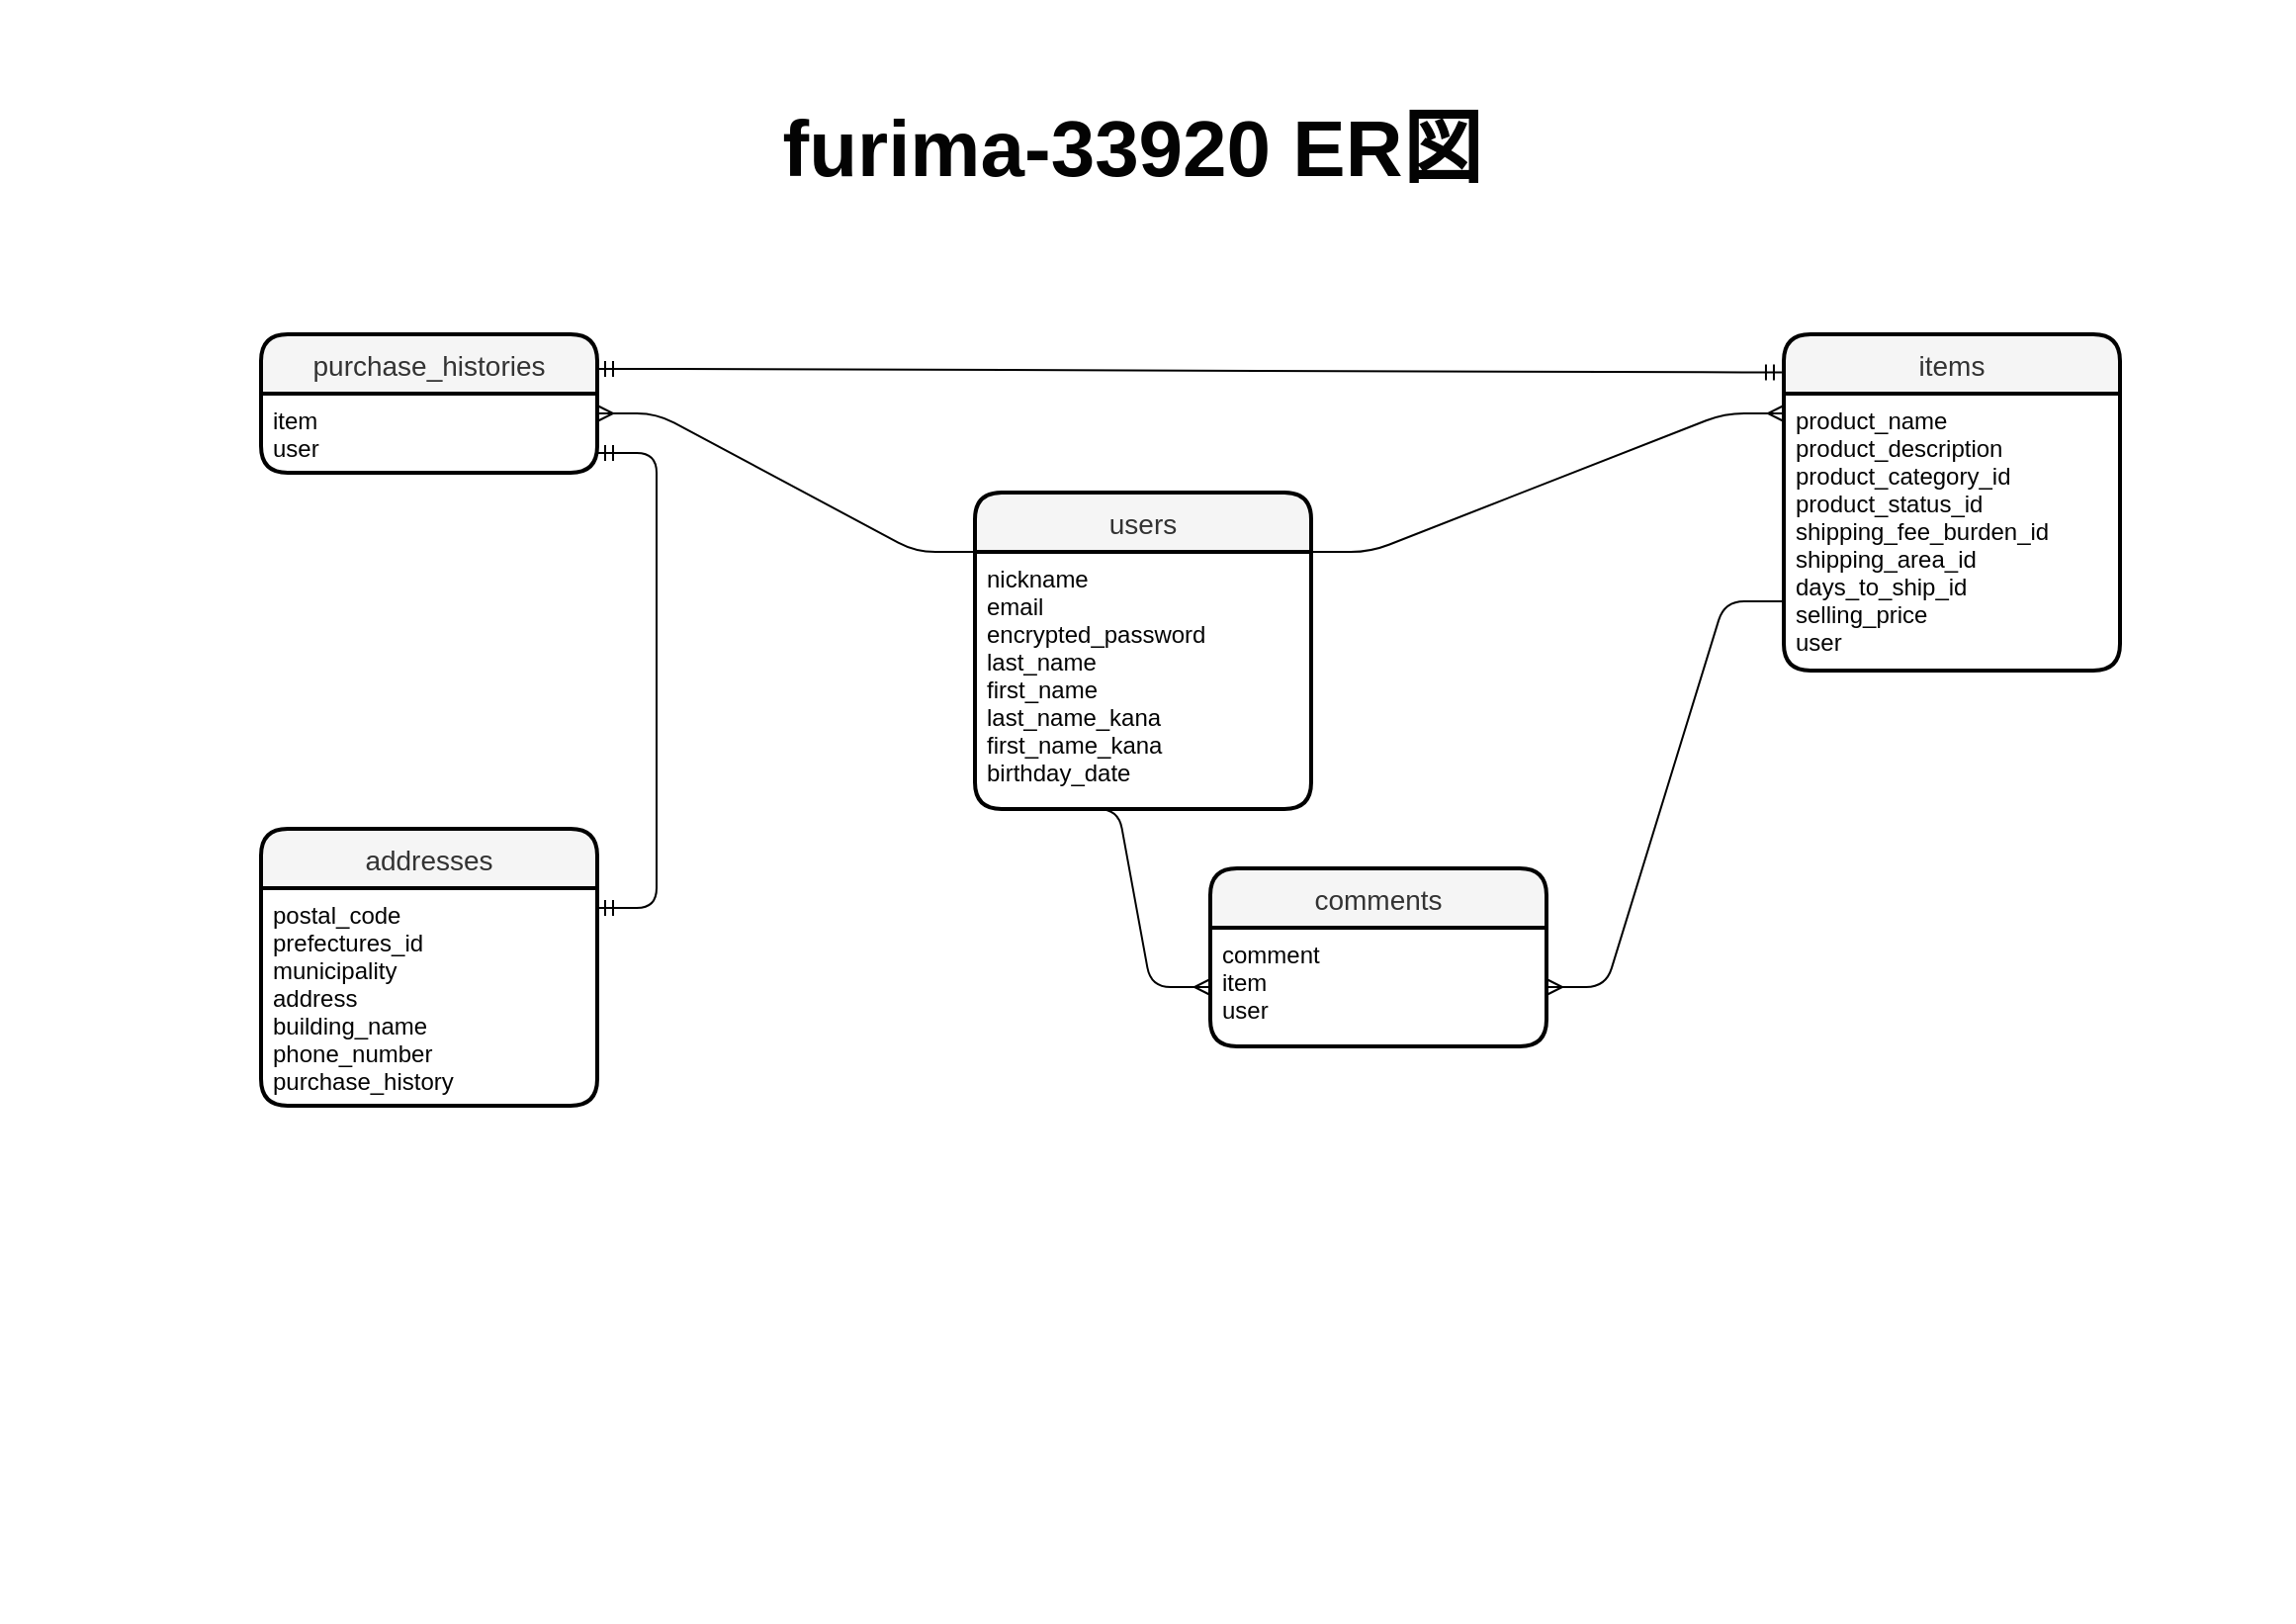 <mxfile version="14.2.4" type="embed">
    <diagram id="-jUfgriWO1rKX73whtXs" name="ページ1">
        <mxGraphModel dx="1868" dy="614" grid="1" gridSize="10" guides="1" tooltips="1" connect="1" arrows="1" fold="1" page="1" pageScale="1" pageWidth="1169" pageHeight="827" background="#FFFFFF" math="0" shadow="0">
            <root>
                <mxCell id="0"/>
                <mxCell id="1" parent="0"/>
                <mxCell id="42" value="" style="shape=ext;double=1;rounded=0;whiteSpace=wrap;html=1;labelBackgroundColor=none;fontColor=#333333;strokeColor=none;fillColor=#FFFFFF;" parent="1" vertex="1">
                    <mxGeometry x="-1162" y="1" width="1160" height="820" as="geometry"/>
                </mxCell>
                <mxCell id="40" value="items" style="swimlane;childLayout=stackLayout;horizontal=1;startSize=30;horizontalStack=0;rounded=1;fontSize=14;fontStyle=0;strokeWidth=2;resizeParent=0;resizeLast=1;shadow=0;dashed=0;align=center;labelBackgroundColor=none;fillColor=#f5f5f5;fontColor=#333333;strokeColor=#000000;" parent="1" vertex="1">
                    <mxGeometry x="-260" y="170" width="170" height="170" as="geometry"/>
                </mxCell>
                <mxCell id="41" value="product_name&#10;product_description&#10;product_category_id&#10;product_status_id&#10;shipping_fee_burden_id&#10;shipping_area_id&#10;days_to_ship_id&#10;selling_price&#10;user" style="align=left;strokeColor=none;fillColor=none;spacingLeft=4;fontSize=12;verticalAlign=top;resizable=0;rotatable=0;part=1;fontColor=#030303;" parent="40" vertex="1">
                    <mxGeometry y="30" width="170" height="140" as="geometry"/>
                </mxCell>
                <mxCell id="43" value="&lt;font size=&quot;1&quot;&gt;&lt;b style=&quot;font-size: 40px&quot;&gt;furima-33920 ER図&lt;/b&gt;&lt;/font&gt;" style="text;html=1;strokeColor=none;fillColor=none;align=center;verticalAlign=middle;whiteSpace=wrap;rounded=0;labelBackgroundColor=none;fontColor=#030303;" parent="1" vertex="1">
                    <mxGeometry x="-782" y="30" width="385" height="90" as="geometry"/>
                </mxCell>
                <mxCell id="46" value="comments" style="swimlane;childLayout=stackLayout;horizontal=1;startSize=30;horizontalStack=0;rounded=1;fontSize=14;fontStyle=0;strokeWidth=2;resizeParent=0;resizeLast=1;shadow=0;dashed=0;align=center;labelBackgroundColor=none;fillColor=#f5f5f5;fontColor=#333333;strokeColor=#000000;" parent="1" vertex="1">
                    <mxGeometry x="-550" y="440" width="170" height="90" as="geometry"/>
                </mxCell>
                <mxCell id="47" value="comment&#10;item&#10;user" style="align=left;strokeColor=none;fillColor=none;spacingLeft=4;fontSize=12;verticalAlign=top;resizable=0;rotatable=0;part=1;fontColor=#030303;" parent="46" vertex="1">
                    <mxGeometry y="30" width="170" height="60" as="geometry"/>
                </mxCell>
                <mxCell id="48" value="purchase_histories" style="swimlane;childLayout=stackLayout;horizontal=1;startSize=30;horizontalStack=0;rounded=1;fontSize=14;fontStyle=0;strokeWidth=2;resizeParent=0;resizeLast=1;shadow=0;dashed=0;align=center;labelBackgroundColor=none;fillColor=#f5f5f5;fontColor=#333333;strokeColor=#000000;" parent="1" vertex="1">
                    <mxGeometry x="-1030" y="170" width="170" height="70" as="geometry"/>
                </mxCell>
                <mxCell id="49" value="item&#10;user" style="align=left;strokeColor=none;fillColor=none;spacingLeft=4;fontSize=12;verticalAlign=top;resizable=0;rotatable=0;part=1;fontColor=#030303;" parent="48" vertex="1">
                    <mxGeometry y="30" width="170" height="40" as="geometry"/>
                </mxCell>
                <mxCell id="50" value="addresses" style="swimlane;childLayout=stackLayout;horizontal=1;startSize=30;horizontalStack=0;rounded=1;fontSize=14;fontStyle=0;strokeWidth=2;resizeParent=0;resizeLast=1;shadow=0;dashed=0;align=center;labelBackgroundColor=none;fillColor=#f5f5f5;fontColor=#333333;strokeColor=#000000;" parent="1" vertex="1">
                    <mxGeometry x="-1030" y="420" width="170" height="140" as="geometry"/>
                </mxCell>
                <mxCell id="51" value="postal_code&#10;prefectures_id&#10;municipality&#10;address&#10;building_name&#10;phone_number&#10;purchase_history" style="align=left;strokeColor=none;fillColor=none;spacingLeft=4;fontSize=12;verticalAlign=top;resizable=0;rotatable=0;part=1;fontColor=#030303;" parent="50" vertex="1">
                    <mxGeometry y="30" width="170" height="110" as="geometry"/>
                </mxCell>
                <mxCell id="52" value="users" style="swimlane;childLayout=stackLayout;horizontal=1;startSize=30;horizontalStack=0;rounded=1;fontSize=14;fontStyle=0;strokeWidth=2;resizeParent=0;resizeLast=1;shadow=0;dashed=0;align=center;labelBackgroundColor=none;fillColor=#f5f5f5;fontColor=#333333;strokeColor=#000000;" parent="1" vertex="1">
                    <mxGeometry x="-669" y="250" width="170" height="160" as="geometry"/>
                </mxCell>
                <mxCell id="53" value="nickname&#10;email&#10;encrypted_password&#10;last_name&#10;first_name&#10;last_name_kana&#10;first_name_kana&#10;birthday_date" style="align=left;strokeColor=none;fillColor=none;spacingLeft=4;fontSize=12;verticalAlign=top;resizable=0;rotatable=0;part=1;fontColor=#030303;" parent="52" vertex="1">
                    <mxGeometry y="30" width="170" height="130" as="geometry"/>
                </mxCell>
                <mxCell id="59" value="" style="edgeStyle=entityRelationEdgeStyle;fontSize=12;html=1;endArrow=ERmany;strokeColor=#000000;entryX=0;entryY=0.5;entryDx=0;entryDy=0;exitX=0.25;exitY=1;exitDx=0;exitDy=0;" parent="1" source="53" target="47" edge="1">
                    <mxGeometry width="100" height="100" relative="1" as="geometry">
                        <mxPoint x="-630" y="550" as="sourcePoint"/>
                        <mxPoint x="-530" y="450" as="targetPoint"/>
                    </mxGeometry>
                </mxCell>
                <mxCell id="60" value="" style="edgeStyle=entityRelationEdgeStyle;fontSize=12;html=1;endArrow=ERmany;strokeColor=#000000;entryX=1;entryY=0.5;entryDx=0;entryDy=0;exitX=0;exitY=0.75;exitDx=0;exitDy=0;" parent="1" source="41" target="47" edge="1">
                    <mxGeometry width="100" height="100" relative="1" as="geometry">
                        <mxPoint x="-480" y="410" as="sourcePoint"/>
                        <mxPoint x="-380" y="310" as="targetPoint"/>
                    </mxGeometry>
                </mxCell>
                <mxCell id="66" value="" style="edgeStyle=entityRelationEdgeStyle;fontSize=12;html=1;endArrow=ERmandOne;startArrow=ERmandOne;strokeColor=#000000;entryX=1;entryY=0.75;entryDx=0;entryDy=0;" parent="1" target="49" edge="1">
                    <mxGeometry width="100" height="100" relative="1" as="geometry">
                        <mxPoint x="-860" y="460" as="sourcePoint"/>
                        <mxPoint x="-1040" y="230" as="targetPoint"/>
                    </mxGeometry>
                </mxCell>
                <mxCell id="68" value="" style="edgeStyle=entityRelationEdgeStyle;fontSize=12;html=1;endArrow=ERmandOne;startArrow=ERmandOne;strokeColor=#000000;exitX=1;exitY=0.25;exitDx=0;exitDy=0;entryX=-0.006;entryY=0.113;entryDx=0;entryDy=0;entryPerimeter=0;" parent="1" source="48" target="40" edge="1">
                    <mxGeometry width="100" height="100" relative="1" as="geometry">
                        <mxPoint x="-660" y="290" as="sourcePoint"/>
                        <mxPoint x="-560" y="190" as="targetPoint"/>
                    </mxGeometry>
                </mxCell>
                <mxCell id="70" value="" style="edgeStyle=entityRelationEdgeStyle;fontSize=12;html=1;endArrow=ERmany;strokeColor=#000000;exitX=0;exitY=0;exitDx=0;exitDy=0;entryX=1;entryY=0.25;entryDx=0;entryDy=0;" parent="1" source="53" target="49" edge="1">
                    <mxGeometry width="100" height="100" relative="1" as="geometry">
                        <mxPoint x="-650" y="300" as="sourcePoint"/>
                        <mxPoint x="-550" y="200" as="targetPoint"/>
                    </mxGeometry>
                </mxCell>
                <mxCell id="71" value="" style="edgeStyle=entityRelationEdgeStyle;fontSize=12;html=1;endArrow=ERmany;strokeColor=#000000;exitX=1;exitY=0;exitDx=0;exitDy=0;" parent="1" source="53" edge="1">
                    <mxGeometry width="100" height="100" relative="1" as="geometry">
                        <mxPoint x="-659" y="290" as="sourcePoint"/>
                        <mxPoint x="-260" y="210" as="targetPoint"/>
                    </mxGeometry>
                </mxCell>
            </root>
        </mxGraphModel>
    </diagram>
</mxfile>